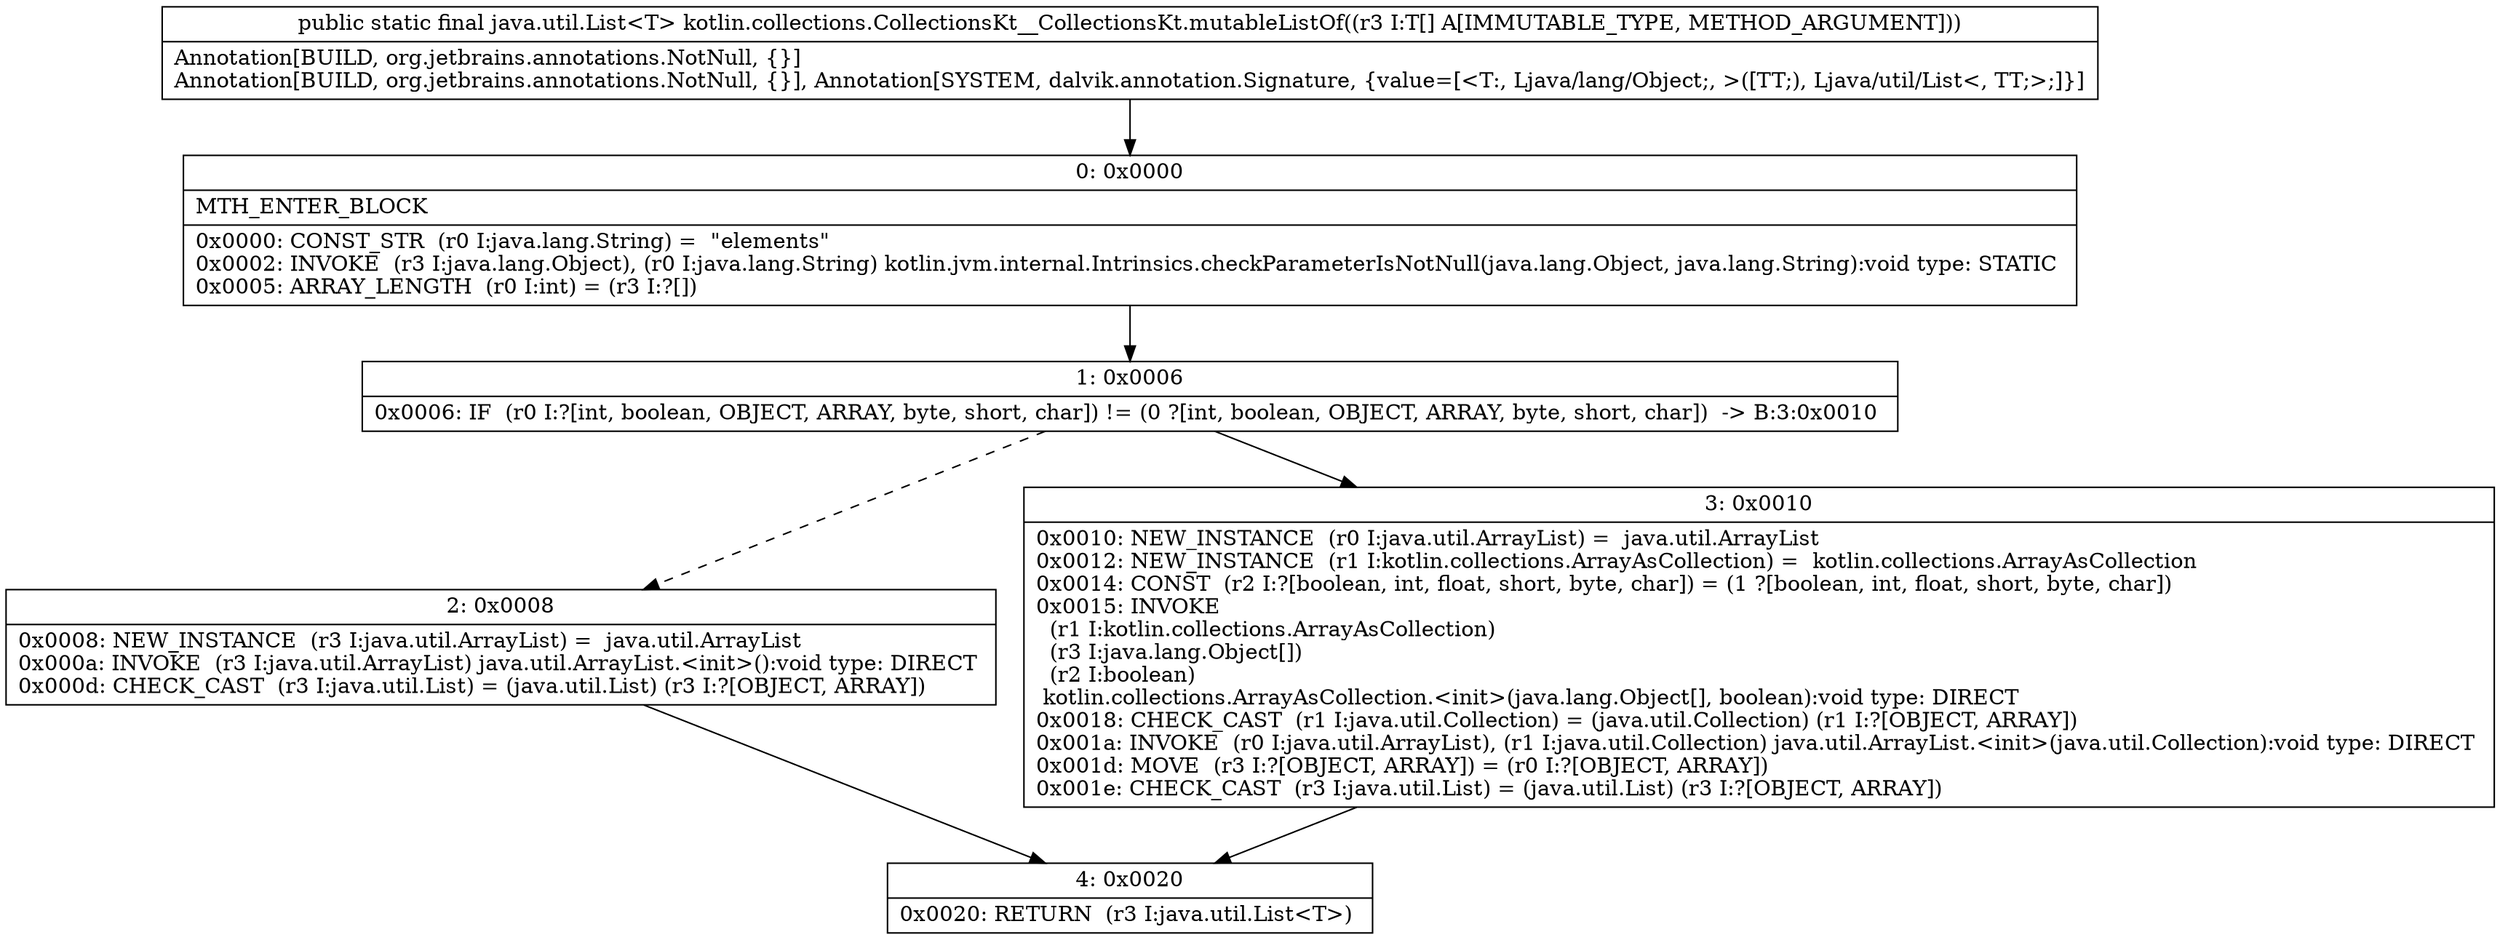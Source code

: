 digraph "CFG forkotlin.collections.CollectionsKt__CollectionsKt.mutableListOf([Ljava\/lang\/Object;)Ljava\/util\/List;" {
Node_0 [shape=record,label="{0\:\ 0x0000|MTH_ENTER_BLOCK\l|0x0000: CONST_STR  (r0 I:java.lang.String) =  \"elements\" \l0x0002: INVOKE  (r3 I:java.lang.Object), (r0 I:java.lang.String) kotlin.jvm.internal.Intrinsics.checkParameterIsNotNull(java.lang.Object, java.lang.String):void type: STATIC \l0x0005: ARRAY_LENGTH  (r0 I:int) = (r3 I:?[]) \l}"];
Node_1 [shape=record,label="{1\:\ 0x0006|0x0006: IF  (r0 I:?[int, boolean, OBJECT, ARRAY, byte, short, char]) != (0 ?[int, boolean, OBJECT, ARRAY, byte, short, char])  \-\> B:3:0x0010 \l}"];
Node_2 [shape=record,label="{2\:\ 0x0008|0x0008: NEW_INSTANCE  (r3 I:java.util.ArrayList) =  java.util.ArrayList \l0x000a: INVOKE  (r3 I:java.util.ArrayList) java.util.ArrayList.\<init\>():void type: DIRECT \l0x000d: CHECK_CAST  (r3 I:java.util.List) = (java.util.List) (r3 I:?[OBJECT, ARRAY]) \l}"];
Node_3 [shape=record,label="{3\:\ 0x0010|0x0010: NEW_INSTANCE  (r0 I:java.util.ArrayList) =  java.util.ArrayList \l0x0012: NEW_INSTANCE  (r1 I:kotlin.collections.ArrayAsCollection) =  kotlin.collections.ArrayAsCollection \l0x0014: CONST  (r2 I:?[boolean, int, float, short, byte, char]) = (1 ?[boolean, int, float, short, byte, char]) \l0x0015: INVOKE  \l  (r1 I:kotlin.collections.ArrayAsCollection)\l  (r3 I:java.lang.Object[])\l  (r2 I:boolean)\l kotlin.collections.ArrayAsCollection.\<init\>(java.lang.Object[], boolean):void type: DIRECT \l0x0018: CHECK_CAST  (r1 I:java.util.Collection) = (java.util.Collection) (r1 I:?[OBJECT, ARRAY]) \l0x001a: INVOKE  (r0 I:java.util.ArrayList), (r1 I:java.util.Collection) java.util.ArrayList.\<init\>(java.util.Collection):void type: DIRECT \l0x001d: MOVE  (r3 I:?[OBJECT, ARRAY]) = (r0 I:?[OBJECT, ARRAY]) \l0x001e: CHECK_CAST  (r3 I:java.util.List) = (java.util.List) (r3 I:?[OBJECT, ARRAY]) \l}"];
Node_4 [shape=record,label="{4\:\ 0x0020|0x0020: RETURN  (r3 I:java.util.List\<T\>) \l}"];
MethodNode[shape=record,label="{public static final java.util.List\<T\> kotlin.collections.CollectionsKt__CollectionsKt.mutableListOf((r3 I:T[] A[IMMUTABLE_TYPE, METHOD_ARGUMENT]))  | Annotation[BUILD, org.jetbrains.annotations.NotNull, \{\}]\lAnnotation[BUILD, org.jetbrains.annotations.NotNull, \{\}], Annotation[SYSTEM, dalvik.annotation.Signature, \{value=[\<T:, Ljava\/lang\/Object;, \>([TT;), Ljava\/util\/List\<, TT;\>;]\}]\l}"];
MethodNode -> Node_0;
Node_0 -> Node_1;
Node_1 -> Node_2[style=dashed];
Node_1 -> Node_3;
Node_2 -> Node_4;
Node_3 -> Node_4;
}

